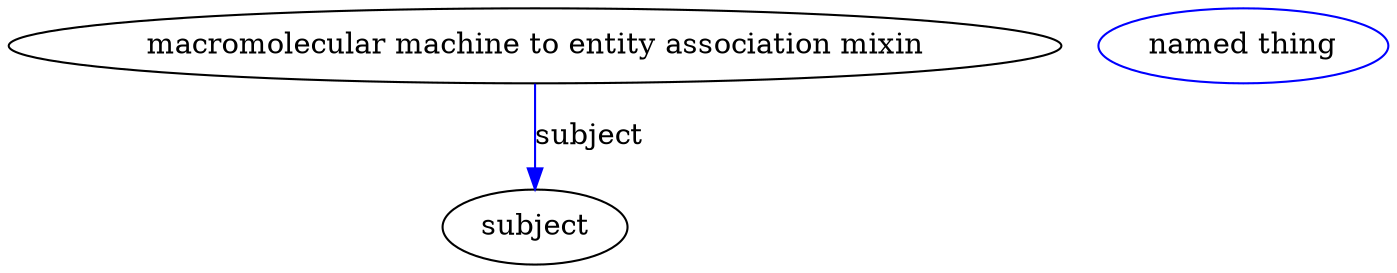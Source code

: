 digraph {
	graph [bb="0,0,524.48,123"];
	node [label="\N"];
	"macromolecular machine to entity association mixin"	[height=0.5,
		label="macromolecular machine to entity association mixin",
		pos="198.23,105",
		width=5.5065];
	subject	[height=0.5,
		pos="198.23,18",
		width=0.99297];
	"macromolecular machine to entity association mixin" -> subject	[color=blue,
		label=subject,
		lp="217.73,61.5",
		pos="e,198.23,36.175 198.23,86.799 198.23,75.163 198.23,59.548 198.23,46.237",
		style=solid];
	"macromolecular machine to entity association mixin_subject"	[color=blue,
		height=0.5,
		label="named thing",
		pos="469.23,105",
		width=1.5346];
}
